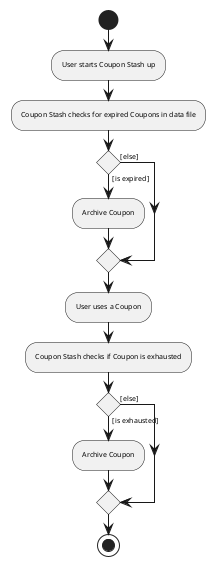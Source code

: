 @startuml

skinparam ActivityFontSize 7
skinparam ArrowFontSize 7

start
:User starts Coupon Stash up;
:Coupon Stash checks for expired Coupons in data file;

if () then ([is expired])
    :Archive Coupon;
else ([else])
endif

:User uses a Coupon;
:Coupon Stash checks if Coupon is exhausted;

if () then ([is exhausted])
    :Archive Coupon;
else ([else])
endif

stop

@enduml